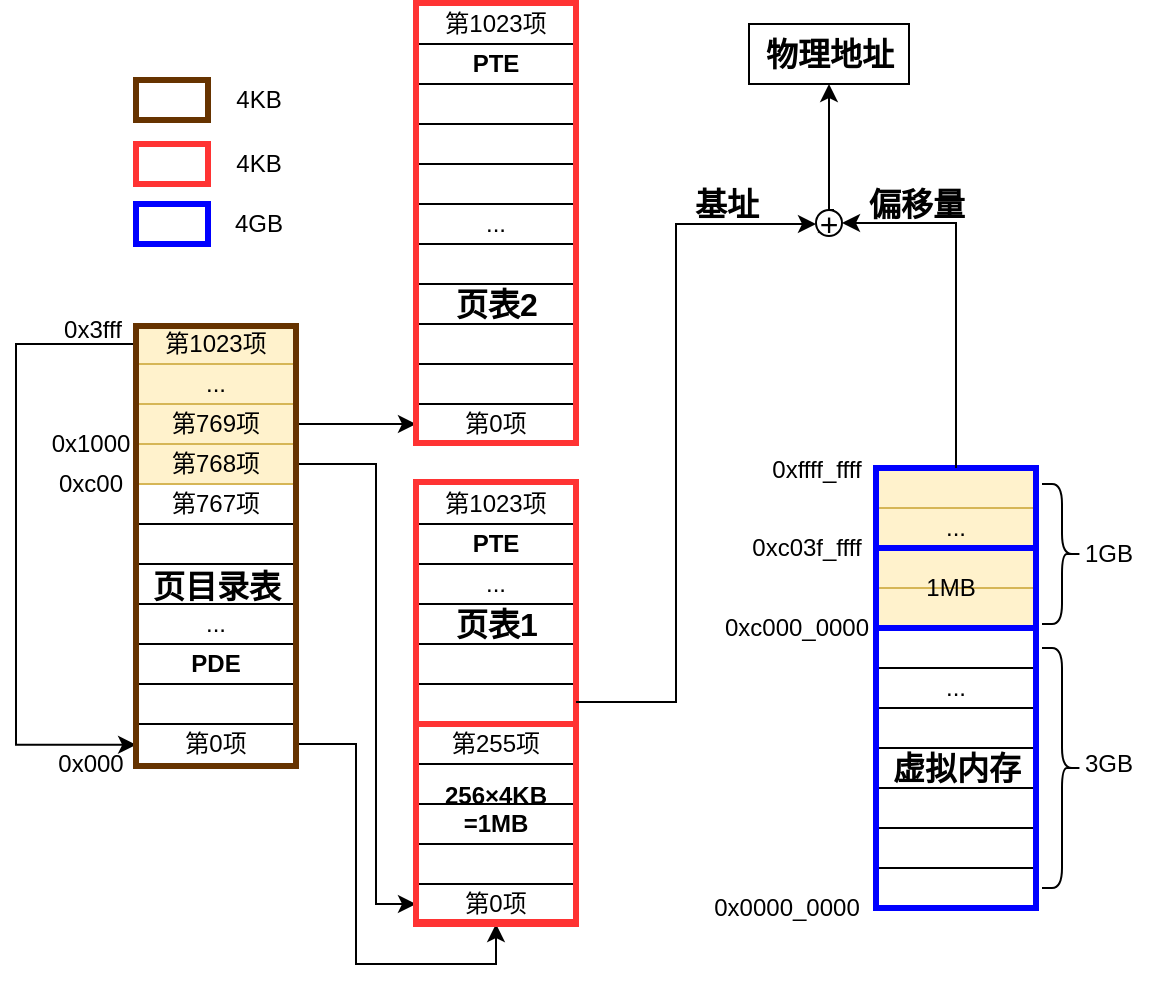 <mxfile version="24.6.4" type="device">
  <diagram name="第 1 页" id="XGV_dYEu4Lq5dEhnmUkp">
    <mxGraphModel dx="780" dy="496" grid="1" gridSize="10" guides="1" tooltips="1" connect="1" arrows="1" fold="1" page="0" pageScale="1" pageWidth="827" pageHeight="1169" math="0" shadow="0">
      <root>
        <mxCell id="0" />
        <mxCell id="1" parent="0" />
        <mxCell id="2s33keV95Jbq0aOUCzER-53" style="edgeStyle=orthogonalEdgeStyle;rounded=0;orthogonalLoop=1;jettySize=auto;html=1;entryX=0.5;entryY=1;entryDx=0;entryDy=0;" parent="1" source="2s33keV95Jbq0aOUCzER-1" target="2s33keV95Jbq0aOUCzER-29" edge="1">
          <mxGeometry relative="1" as="geometry">
            <Array as="points">
              <mxPoint x="230" y="470" />
              <mxPoint x="230" y="580" />
              <mxPoint x="300" y="580" />
            </Array>
          </mxGeometry>
        </mxCell>
        <mxCell id="2s33keV95Jbq0aOUCzER-1" value="第0项" style="rounded=0;whiteSpace=wrap;html=1;" parent="1" vertex="1">
          <mxGeometry x="120" y="460" width="80" height="20" as="geometry" />
        </mxCell>
        <mxCell id="2s33keV95Jbq0aOUCzER-3" value="" style="rounded=0;whiteSpace=wrap;html=1;" parent="1" vertex="1">
          <mxGeometry x="120" y="440" width="80" height="20" as="geometry" />
        </mxCell>
        <mxCell id="2s33keV95Jbq0aOUCzER-4" value="&lt;b&gt;PDE&lt;/b&gt;" style="rounded=0;whiteSpace=wrap;html=1;" parent="1" vertex="1">
          <mxGeometry x="120" y="420" width="80" height="20" as="geometry" />
        </mxCell>
        <mxCell id="2s33keV95Jbq0aOUCzER-5" value="..." style="rounded=0;whiteSpace=wrap;html=1;" parent="1" vertex="1">
          <mxGeometry x="120" y="400" width="80" height="20" as="geometry" />
        </mxCell>
        <mxCell id="2s33keV95Jbq0aOUCzER-6" value="" style="rounded=0;whiteSpace=wrap;html=1;" parent="1" vertex="1">
          <mxGeometry x="120" y="380" width="80" height="20" as="geometry" />
        </mxCell>
        <mxCell id="2s33keV95Jbq0aOUCzER-7" value="" style="rounded=0;whiteSpace=wrap;html=1;" parent="1" vertex="1">
          <mxGeometry x="120" y="360" width="80" height="20" as="geometry" />
        </mxCell>
        <mxCell id="2s33keV95Jbq0aOUCzER-8" value="第767项" style="rounded=0;whiteSpace=wrap;html=1;" parent="1" vertex="1">
          <mxGeometry x="120" y="340" width="80" height="20" as="geometry" />
        </mxCell>
        <mxCell id="2s33keV95Jbq0aOUCzER-54" style="edgeStyle=orthogonalEdgeStyle;rounded=0;orthogonalLoop=1;jettySize=auto;html=1;entryX=0;entryY=0.5;entryDx=0;entryDy=0;" parent="1" source="2s33keV95Jbq0aOUCzER-9" target="2s33keV95Jbq0aOUCzER-29" edge="1">
          <mxGeometry relative="1" as="geometry">
            <Array as="points">
              <mxPoint x="240" y="330" />
              <mxPoint x="240" y="550" />
            </Array>
          </mxGeometry>
        </mxCell>
        <mxCell id="2s33keV95Jbq0aOUCzER-9" value="第768项" style="rounded=0;whiteSpace=wrap;html=1;fillColor=#fff2cc;strokeColor=#d6b656;" parent="1" vertex="1">
          <mxGeometry x="120" y="320" width="80" height="20" as="geometry" />
        </mxCell>
        <mxCell id="2s33keV95Jbq0aOUCzER-56" style="edgeStyle=orthogonalEdgeStyle;rounded=0;orthogonalLoop=1;jettySize=auto;html=1;entryX=0;entryY=0.5;entryDx=0;entryDy=0;" parent="1" source="2s33keV95Jbq0aOUCzER-10" target="2s33keV95Jbq0aOUCzER-40" edge="1">
          <mxGeometry relative="1" as="geometry" />
        </mxCell>
        <mxCell id="2s33keV95Jbq0aOUCzER-10" value="第769项" style="rounded=0;whiteSpace=wrap;html=1;fillColor=#fff2cc;strokeColor=#d6b656;" parent="1" vertex="1">
          <mxGeometry x="120" y="300" width="80" height="20" as="geometry" />
        </mxCell>
        <mxCell id="2s33keV95Jbq0aOUCzER-11" value="..." style="rounded=0;whiteSpace=wrap;html=1;fillColor=#fff2cc;strokeColor=#d6b656;" parent="1" vertex="1">
          <mxGeometry x="120" y="280" width="80" height="20" as="geometry" />
        </mxCell>
        <mxCell id="2s33keV95Jbq0aOUCzER-55" style="edgeStyle=elbowEdgeStyle;rounded=0;orthogonalLoop=1;jettySize=auto;html=1;entryX=0.961;entryY=0.021;entryDx=0;entryDy=0;entryPerimeter=0;" parent="1" source="2s33keV95Jbq0aOUCzER-12" target="2s33keV95Jbq0aOUCzER-14" edge="1">
          <mxGeometry relative="1" as="geometry">
            <mxPoint x="70" y="460" as="targetPoint" />
            <Array as="points">
              <mxPoint x="60" y="360" />
            </Array>
          </mxGeometry>
        </mxCell>
        <mxCell id="2s33keV95Jbq0aOUCzER-12" value="第1023项" style="rounded=0;whiteSpace=wrap;html=1;fillColor=#fff2cc;strokeColor=#d6b656;" parent="1" vertex="1">
          <mxGeometry x="120" y="260" width="80" height="20" as="geometry" />
        </mxCell>
        <mxCell id="2s33keV95Jbq0aOUCzER-14" value="0x000" style="text;html=1;align=center;verticalAlign=middle;resizable=0;points=[];autosize=1;strokeColor=none;fillColor=none;spacing=0;" parent="1" vertex="1">
          <mxGeometry x="72" y="470" width="50" height="20" as="geometry" />
        </mxCell>
        <mxCell id="2s33keV95Jbq0aOUCzER-15" value="0xc00" style="text;html=1;align=center;verticalAlign=middle;resizable=0;points=[];autosize=1;strokeColor=none;fillColor=none;spacing=0;" parent="1" vertex="1">
          <mxGeometry x="72" y="330" width="50" height="20" as="geometry" />
        </mxCell>
        <mxCell id="2s33keV95Jbq0aOUCzER-16" value="0x1000" style="text;html=1;align=center;verticalAlign=middle;resizable=0;points=[];autosize=1;strokeColor=none;fillColor=none;spacing=0;" parent="1" vertex="1">
          <mxGeometry x="67" y="310" width="60" height="20" as="geometry" />
        </mxCell>
        <mxCell id="2s33keV95Jbq0aOUCzER-17" value="0x3fff" style="text;html=1;align=center;verticalAlign=middle;resizable=0;points=[];autosize=1;strokeColor=none;fillColor=none;spacing=0;" parent="1" vertex="1">
          <mxGeometry x="73" y="253" width="50" height="20" as="geometry" />
        </mxCell>
        <mxCell id="2s33keV95Jbq0aOUCzER-29" value="第0项" style="rounded=0;whiteSpace=wrap;html=1;" parent="1" vertex="1">
          <mxGeometry x="260" y="540" width="80" height="20" as="geometry" />
        </mxCell>
        <mxCell id="2s33keV95Jbq0aOUCzER-30" value="" style="rounded=0;whiteSpace=wrap;html=1;" parent="1" vertex="1">
          <mxGeometry x="260" y="520" width="80" height="20" as="geometry" />
        </mxCell>
        <mxCell id="2s33keV95Jbq0aOUCzER-31" value="" style="rounded=0;whiteSpace=wrap;html=1;" parent="1" vertex="1">
          <mxGeometry x="260" y="500" width="80" height="20" as="geometry" />
        </mxCell>
        <mxCell id="2s33keV95Jbq0aOUCzER-32" value="" style="rounded=0;whiteSpace=wrap;html=1;" parent="1" vertex="1">
          <mxGeometry x="260" y="480" width="80" height="20" as="geometry" />
        </mxCell>
        <mxCell id="2s33keV95Jbq0aOUCzER-33" value="第255项" style="rounded=0;whiteSpace=wrap;html=1;" parent="1" vertex="1">
          <mxGeometry x="260" y="460" width="80" height="20" as="geometry" />
        </mxCell>
        <mxCell id="2s33keV95Jbq0aOUCzER-34" value="" style="rounded=0;whiteSpace=wrap;html=1;" parent="1" vertex="1">
          <mxGeometry x="260" y="440" width="80" height="20" as="geometry" />
        </mxCell>
        <mxCell id="2s33keV95Jbq0aOUCzER-35" value="" style="rounded=0;whiteSpace=wrap;html=1;" parent="1" vertex="1">
          <mxGeometry x="260" y="420" width="80" height="20" as="geometry" />
        </mxCell>
        <mxCell id="2s33keV95Jbq0aOUCzER-36" value="" style="rounded=0;whiteSpace=wrap;html=1;" parent="1" vertex="1">
          <mxGeometry x="260" y="400" width="80" height="20" as="geometry" />
        </mxCell>
        <mxCell id="2s33keV95Jbq0aOUCzER-37" value="..." style="rounded=0;whiteSpace=wrap;html=1;" parent="1" vertex="1">
          <mxGeometry x="260" y="380" width="80" height="20" as="geometry" />
        </mxCell>
        <mxCell id="2s33keV95Jbq0aOUCzER-38" value="&lt;b&gt;PTE&lt;/b&gt;" style="rounded=0;whiteSpace=wrap;html=1;" parent="1" vertex="1">
          <mxGeometry x="260" y="360" width="80" height="20" as="geometry" />
        </mxCell>
        <mxCell id="2s33keV95Jbq0aOUCzER-39" value="第1023项" style="rounded=0;whiteSpace=wrap;html=1;" parent="1" vertex="1">
          <mxGeometry x="260" y="340" width="80" height="20" as="geometry" />
        </mxCell>
        <mxCell id="2s33keV95Jbq0aOUCzER-40" value="第0项" style="rounded=0;whiteSpace=wrap;html=1;" parent="1" vertex="1">
          <mxGeometry x="260" y="300" width="80" height="20" as="geometry" />
        </mxCell>
        <mxCell id="2s33keV95Jbq0aOUCzER-41" value="" style="rounded=0;whiteSpace=wrap;html=1;" parent="1" vertex="1">
          <mxGeometry x="260" y="280" width="80" height="20" as="geometry" />
        </mxCell>
        <mxCell id="2s33keV95Jbq0aOUCzER-42" value="" style="rounded=0;whiteSpace=wrap;html=1;" parent="1" vertex="1">
          <mxGeometry x="260" y="260" width="80" height="20" as="geometry" />
        </mxCell>
        <mxCell id="2s33keV95Jbq0aOUCzER-43" value="" style="rounded=0;whiteSpace=wrap;html=1;" parent="1" vertex="1">
          <mxGeometry x="260" y="240" width="80" height="20" as="geometry" />
        </mxCell>
        <mxCell id="2s33keV95Jbq0aOUCzER-44" value="" style="rounded=0;whiteSpace=wrap;html=1;" parent="1" vertex="1">
          <mxGeometry x="260" y="220" width="80" height="20" as="geometry" />
        </mxCell>
        <mxCell id="2s33keV95Jbq0aOUCzER-45" value="..." style="rounded=0;whiteSpace=wrap;html=1;" parent="1" vertex="1">
          <mxGeometry x="260" y="200" width="80" height="20" as="geometry" />
        </mxCell>
        <mxCell id="2s33keV95Jbq0aOUCzER-46" value="" style="rounded=0;whiteSpace=wrap;html=1;" parent="1" vertex="1">
          <mxGeometry x="260" y="180" width="80" height="20" as="geometry" />
        </mxCell>
        <mxCell id="2s33keV95Jbq0aOUCzER-47" value="" style="rounded=0;whiteSpace=wrap;html=1;" parent="1" vertex="1">
          <mxGeometry x="260" y="160" width="80" height="20" as="geometry" />
        </mxCell>
        <mxCell id="2s33keV95Jbq0aOUCzER-48" value="" style="rounded=0;whiteSpace=wrap;html=1;" parent="1" vertex="1">
          <mxGeometry x="260" y="140" width="80" height="20" as="geometry" />
        </mxCell>
        <mxCell id="2s33keV95Jbq0aOUCzER-49" value="&lt;b&gt;PTE&lt;/b&gt;" style="rounded=0;whiteSpace=wrap;html=1;" parent="1" vertex="1">
          <mxGeometry x="260" y="120" width="80" height="20" as="geometry" />
        </mxCell>
        <mxCell id="2s33keV95Jbq0aOUCzER-50" value="第1023项" style="rounded=0;whiteSpace=wrap;html=1;" parent="1" vertex="1">
          <mxGeometry x="260" y="100" width="80" height="20" as="geometry" />
        </mxCell>
        <mxCell id="2s33keV95Jbq0aOUCzER-51" value="页表1" style="text;html=1;align=center;verticalAlign=middle;resizable=0;points=[];autosize=1;strokeColor=none;fillColor=none;spacing=0;fontStyle=1;fontSize=16;" parent="1" vertex="1">
          <mxGeometry x="270" y="395" width="60" height="30" as="geometry" />
        </mxCell>
        <mxCell id="2s33keV95Jbq0aOUCzER-52" value="&lt;b style=&quot;font-size: 16px;&quot;&gt;页表2&lt;/b&gt;" style="text;html=1;align=center;verticalAlign=middle;resizable=0;points=[];autosize=1;strokeColor=none;fillColor=none;spacing=0;fontSize=16;" parent="1" vertex="1">
          <mxGeometry x="270" y="235" width="60" height="30" as="geometry" />
        </mxCell>
        <mxCell id="2s33keV95Jbq0aOUCzER-57" value="" style="rounded=0;whiteSpace=wrap;html=1;" parent="1" vertex="1">
          <mxGeometry x="490" y="532" width="80" height="20" as="geometry" />
        </mxCell>
        <mxCell id="2s33keV95Jbq0aOUCzER-58" value="" style="rounded=0;whiteSpace=wrap;html=1;" parent="1" vertex="1">
          <mxGeometry x="490" y="512" width="80" height="20" as="geometry" />
        </mxCell>
        <mxCell id="2s33keV95Jbq0aOUCzER-59" value="" style="rounded=0;whiteSpace=wrap;html=1;" parent="1" vertex="1">
          <mxGeometry x="490" y="492" width="80" height="20" as="geometry" />
        </mxCell>
        <mxCell id="2s33keV95Jbq0aOUCzER-60" value="" style="rounded=0;whiteSpace=wrap;html=1;" parent="1" vertex="1">
          <mxGeometry x="490" y="472" width="80" height="20" as="geometry" />
        </mxCell>
        <mxCell id="2s33keV95Jbq0aOUCzER-61" value="" style="rounded=0;whiteSpace=wrap;html=1;" parent="1" vertex="1">
          <mxGeometry x="490" y="452" width="80" height="20" as="geometry" />
        </mxCell>
        <mxCell id="2s33keV95Jbq0aOUCzER-62" value="..." style="rounded=0;whiteSpace=wrap;html=1;" parent="1" vertex="1">
          <mxGeometry x="490" y="432" width="80" height="20" as="geometry" />
        </mxCell>
        <mxCell id="2s33keV95Jbq0aOUCzER-63" value="" style="rounded=0;whiteSpace=wrap;html=1;" parent="1" vertex="1">
          <mxGeometry x="490" y="412" width="80" height="20" as="geometry" />
        </mxCell>
        <mxCell id="2s33keV95Jbq0aOUCzER-64" value="" style="rounded=0;whiteSpace=wrap;html=1;fillColor=#fff2cc;strokeColor=#d6b656;" parent="1" vertex="1">
          <mxGeometry x="490" y="392" width="80" height="20" as="geometry" />
        </mxCell>
        <mxCell id="2s33keV95Jbq0aOUCzER-65" value="" style="rounded=0;whiteSpace=wrap;html=1;fillColor=#fff2cc;strokeColor=#d6b656;" parent="1" vertex="1">
          <mxGeometry x="490" y="372" width="80" height="20" as="geometry" />
        </mxCell>
        <mxCell id="2s33keV95Jbq0aOUCzER-66" value="..." style="rounded=0;whiteSpace=wrap;html=1;fillColor=#fff2cc;strokeColor=#d6b656;" parent="1" vertex="1">
          <mxGeometry x="490" y="352" width="80" height="20" as="geometry" />
        </mxCell>
        <mxCell id="2s33keV95Jbq0aOUCzER-67" value="" style="rounded=0;whiteSpace=wrap;html=1;fillColor=#fff2cc;strokeColor=#d6b656;" parent="1" vertex="1">
          <mxGeometry x="490" y="332" width="80" height="20" as="geometry" />
        </mxCell>
        <mxCell id="2s33keV95Jbq0aOUCzER-68" value="虚拟内存" style="text;html=1;align=center;verticalAlign=middle;resizable=0;points=[];autosize=1;strokeColor=none;fillColor=none;spacing=0;fontStyle=1;fontSize=16;" parent="1" vertex="1">
          <mxGeometry x="490" y="467" width="80" height="30" as="geometry" />
        </mxCell>
        <mxCell id="2s33keV95Jbq0aOUCzER-69" value="0x0000_0000" style="text;html=1;align=center;verticalAlign=middle;resizable=0;points=[];autosize=1;strokeColor=none;fillColor=none;spacing=0;" parent="1" vertex="1">
          <mxGeometry x="400" y="542" width="90" height="20" as="geometry" />
        </mxCell>
        <mxCell id="2s33keV95Jbq0aOUCzER-70" value="0xc000_0000" style="text;html=1;align=center;verticalAlign=middle;resizable=0;points=[];autosize=1;strokeColor=none;fillColor=none;spacing=0;" parent="1" vertex="1">
          <mxGeometry x="405" y="402" width="90" height="20" as="geometry" />
        </mxCell>
        <mxCell id="2s33keV95Jbq0aOUCzER-71" value="0xc03f_ffff" style="text;html=1;align=center;verticalAlign=middle;resizable=0;points=[];autosize=1;strokeColor=none;fillColor=none;spacing=0;" parent="1" vertex="1">
          <mxGeometry x="420" y="362" width="70" height="20" as="geometry" />
        </mxCell>
        <mxCell id="2s33keV95Jbq0aOUCzER-72" value="0xffff_ffff" style="text;html=1;align=center;verticalAlign=middle;resizable=0;points=[];autosize=1;strokeColor=none;fillColor=none;spacing=0;" parent="1" vertex="1">
          <mxGeometry x="430" y="323" width="60" height="20" as="geometry" />
        </mxCell>
        <mxCell id="2s33keV95Jbq0aOUCzER-74" value="" style="shape=curlyBracket;whiteSpace=wrap;html=1;rounded=1;flipH=1;labelPosition=right;verticalLabelPosition=middle;align=left;verticalAlign=middle;" parent="1" vertex="1">
          <mxGeometry x="573" y="422" width="20" height="120" as="geometry" />
        </mxCell>
        <mxCell id="2s33keV95Jbq0aOUCzER-75" value="3GB" style="text;html=1;align=center;verticalAlign=middle;resizable=0;points=[];autosize=1;strokeColor=none;fillColor=none;spacing=0;" parent="1" vertex="1">
          <mxGeometry x="586" y="470" width="40" height="20" as="geometry" />
        </mxCell>
        <mxCell id="2s33keV95Jbq0aOUCzER-76" value="" style="rounded=0;whiteSpace=wrap;html=1;fillColor=none;strokeColor=#663300;strokeWidth=3;" parent="1" vertex="1">
          <mxGeometry x="120" y="261" width="80" height="220" as="geometry" />
        </mxCell>
        <mxCell id="2s33keV95Jbq0aOUCzER-77" value="" style="rounded=0;whiteSpace=wrap;html=1;fillColor=none;strokeColor=#FF3333;strokeWidth=3;" parent="1" vertex="1">
          <mxGeometry x="260" y="99.5" width="80" height="220" as="geometry" />
        </mxCell>
        <mxCell id="2s33keV95Jbq0aOUCzER-78" value="" style="rounded=0;whiteSpace=wrap;html=1;fillColor=none;strokeColor=#FF3333;strokeWidth=3;verticalAlign=middle;" parent="1" vertex="1">
          <mxGeometry x="260" y="339" width="80" height="220" as="geometry" />
        </mxCell>
        <mxCell id="2s33keV95Jbq0aOUCzER-92" style="edgeStyle=elbowEdgeStyle;rounded=0;orthogonalLoop=1;jettySize=auto;html=1;exitX=0.5;exitY=0;exitDx=0;exitDy=0;" parent="1" source="2s33keV95Jbq0aOUCzER-96" edge="1">
          <mxGeometry relative="1" as="geometry">
            <mxPoint x="470" y="210" as="targetPoint" />
            <Array as="points" />
          </mxGeometry>
        </mxCell>
        <mxCell id="2s33keV95Jbq0aOUCzER-79" value="" style="rounded=0;whiteSpace=wrap;html=1;fillColor=none;strokeColor=#0000FF;strokeWidth=3;" parent="1" vertex="1">
          <mxGeometry x="490" y="332" width="80" height="220" as="geometry" />
        </mxCell>
        <mxCell id="2s33keV95Jbq0aOUCzER-80" value="" style="rounded=0;whiteSpace=wrap;html=1;fillColor=none;strokeWidth=3;strokeColor=#FF3333;" parent="1" vertex="1">
          <mxGeometry x="120" y="170" width="36" height="20" as="geometry" />
        </mxCell>
        <mxCell id="2s33keV95Jbq0aOUCzER-81" value="" style="rounded=0;whiteSpace=wrap;html=1;fillColor=none;strokeWidth=3;strokeColor=#0000FF;" parent="1" vertex="1">
          <mxGeometry x="120" y="200" width="36" height="20" as="geometry" />
        </mxCell>
        <mxCell id="2s33keV95Jbq0aOUCzER-82" value="4GB" style="text;html=1;align=center;verticalAlign=middle;resizable=0;points=[];autosize=1;strokeColor=none;fillColor=none;spacing=0;" parent="1" vertex="1">
          <mxGeometry x="161" y="200" width="40" height="20" as="geometry" />
        </mxCell>
        <mxCell id="2s33keV95Jbq0aOUCzER-83" value="4KB" style="text;html=1;align=center;verticalAlign=middle;resizable=0;points=[];autosize=1;strokeColor=none;fillColor=none;spacing=0;" parent="1" vertex="1">
          <mxGeometry x="161" y="170" width="40" height="20" as="geometry" />
        </mxCell>
        <mxCell id="2s33keV95Jbq0aOUCzER-84" value="1GB" style="text;html=1;align=center;verticalAlign=middle;resizable=0;points=[];autosize=1;strokeColor=none;fillColor=none;spacing=0;" parent="1" vertex="1">
          <mxGeometry x="586" y="365" width="40" height="20" as="geometry" />
        </mxCell>
        <mxCell id="2s33keV95Jbq0aOUCzER-85" value="" style="shape=curlyBracket;whiteSpace=wrap;html=1;rounded=1;flipH=1;labelPosition=right;verticalLabelPosition=middle;align=left;verticalAlign=middle;" parent="1" vertex="1">
          <mxGeometry x="573" y="340" width="20" height="70" as="geometry" />
        </mxCell>
        <mxCell id="2s33keV95Jbq0aOUCzER-86" value="页目录表" style="text;html=1;align=center;verticalAlign=middle;resizable=0;points=[];autosize=1;strokeColor=none;fillColor=none;spacing=0;fontStyle=1;fontSize=16;" parent="1" vertex="1">
          <mxGeometry x="120" y="376" width="80" height="30" as="geometry" />
        </mxCell>
        <mxCell id="2s33keV95Jbq0aOUCzER-88" style="edgeStyle=elbowEdgeStyle;rounded=0;orthogonalLoop=1;jettySize=auto;html=1;exitX=1;exitY=0.5;exitDx=0;exitDy=0;" parent="1" source="2s33keV95Jbq0aOUCzER-78" edge="1">
          <mxGeometry relative="1" as="geometry">
            <mxPoint x="460" y="210" as="targetPoint" />
            <mxPoint x="363" y="510" as="sourcePoint" />
            <Array as="points">
              <mxPoint x="390" y="360" />
            </Array>
          </mxGeometry>
        </mxCell>
        <mxCell id="2s33keV95Jbq0aOUCzER-90" value="1MB" style="text;html=1;align=center;verticalAlign=middle;resizable=0;points=[];autosize=1;strokeColor=none;fillColor=none;spacing=0;" parent="1" vertex="1">
          <mxGeometry x="507" y="382" width="40" height="20" as="geometry" />
        </mxCell>
        <mxCell id="2s33keV95Jbq0aOUCzER-93" value="" style="rounded=0;whiteSpace=wrap;html=1;fillColor=none;strokeColor=#0000FF;strokeWidth=3;" parent="1" vertex="1">
          <mxGeometry x="490" y="372" width="80" height="40" as="geometry" />
        </mxCell>
        <mxCell id="2s33keV95Jbq0aOUCzER-97" value="" style="edgeStyle=elbowEdgeStyle;rounded=0;orthogonalLoop=1;jettySize=auto;html=1;exitX=0.5;exitY=0;exitDx=0;exitDy=0;" parent="1" source="2s33keV95Jbq0aOUCzER-79" target="2s33keV95Jbq0aOUCzER-96" edge="1">
          <mxGeometry relative="1" as="geometry">
            <mxPoint x="470" y="210" as="targetPoint" />
            <mxPoint x="530" y="332" as="sourcePoint" />
            <Array as="points">
              <mxPoint x="530" y="270" />
            </Array>
          </mxGeometry>
        </mxCell>
        <mxCell id="2s33keV95Jbq0aOUCzER-103" style="edgeStyle=orthogonalEdgeStyle;rounded=0;orthogonalLoop=1;jettySize=auto;html=1;" parent="1" source="2s33keV95Jbq0aOUCzER-96" edge="1">
          <mxGeometry relative="1" as="geometry">
            <mxPoint x="466.5" y="140" as="targetPoint" />
          </mxGeometry>
        </mxCell>
        <mxCell id="2s33keV95Jbq0aOUCzER-96" value="&lt;font style=&quot;font-size: 16px;&quot;&gt;+&lt;/font&gt;" style="ellipse;whiteSpace=wrap;html=1;aspect=fixed;" parent="1" vertex="1">
          <mxGeometry x="460" y="203" width="13" height="13" as="geometry" />
        </mxCell>
        <mxCell id="2s33keV95Jbq0aOUCzER-99" value="基址" style="text;html=1;align=center;verticalAlign=middle;resizable=0;points=[];autosize=1;strokeColor=none;fillColor=none;spacing=0;fontStyle=1;fontSize=16;" parent="1" vertex="1">
          <mxGeometry x="390" y="185" width="50" height="30" as="geometry" />
        </mxCell>
        <mxCell id="2s33keV95Jbq0aOUCzER-100" value="偏移量" style="text;html=1;align=center;verticalAlign=middle;resizable=0;points=[];autosize=1;strokeColor=none;fillColor=none;spacing=0;fontStyle=1;fontSize=16;" parent="1" vertex="1">
          <mxGeometry x="475" y="185" width="70" height="30" as="geometry" />
        </mxCell>
        <mxCell id="2s33keV95Jbq0aOUCzER-101" value="&lt;b&gt;256×4KB&lt;/b&gt;&lt;div&gt;&lt;b&gt;=1MB&lt;/b&gt;&lt;/div&gt;&lt;div&gt;&lt;br&gt;&lt;/div&gt;" style="rounded=0;whiteSpace=wrap;html=1;fillColor=none;strokeColor=#FF3333;strokeWidth=3;verticalAlign=middle;" parent="1" vertex="1">
          <mxGeometry x="260" y="460" width="80" height="100" as="geometry" />
        </mxCell>
        <mxCell id="2s33keV95Jbq0aOUCzER-105" value="&lt;b style=&quot;font-size: 16px;&quot;&gt;物理地址&lt;/b&gt;" style="rounded=0;whiteSpace=wrap;html=1;fontSize=16;" parent="1" vertex="1">
          <mxGeometry x="426.5" y="110" width="80" height="30" as="geometry" />
        </mxCell>
        <mxCell id="2s33keV95Jbq0aOUCzER-106" value="" style="rounded=0;whiteSpace=wrap;html=1;fillColor=none;strokeWidth=3;strokeColor=#663300;" parent="1" vertex="1">
          <mxGeometry x="120" y="138" width="36" height="20" as="geometry" />
        </mxCell>
        <mxCell id="2s33keV95Jbq0aOUCzER-107" value="4KB" style="text;html=1;align=center;verticalAlign=middle;resizable=0;points=[];autosize=1;strokeColor=none;fillColor=none;spacing=0;" parent="1" vertex="1">
          <mxGeometry x="161" y="138" width="40" height="20" as="geometry" />
        </mxCell>
      </root>
    </mxGraphModel>
  </diagram>
</mxfile>
